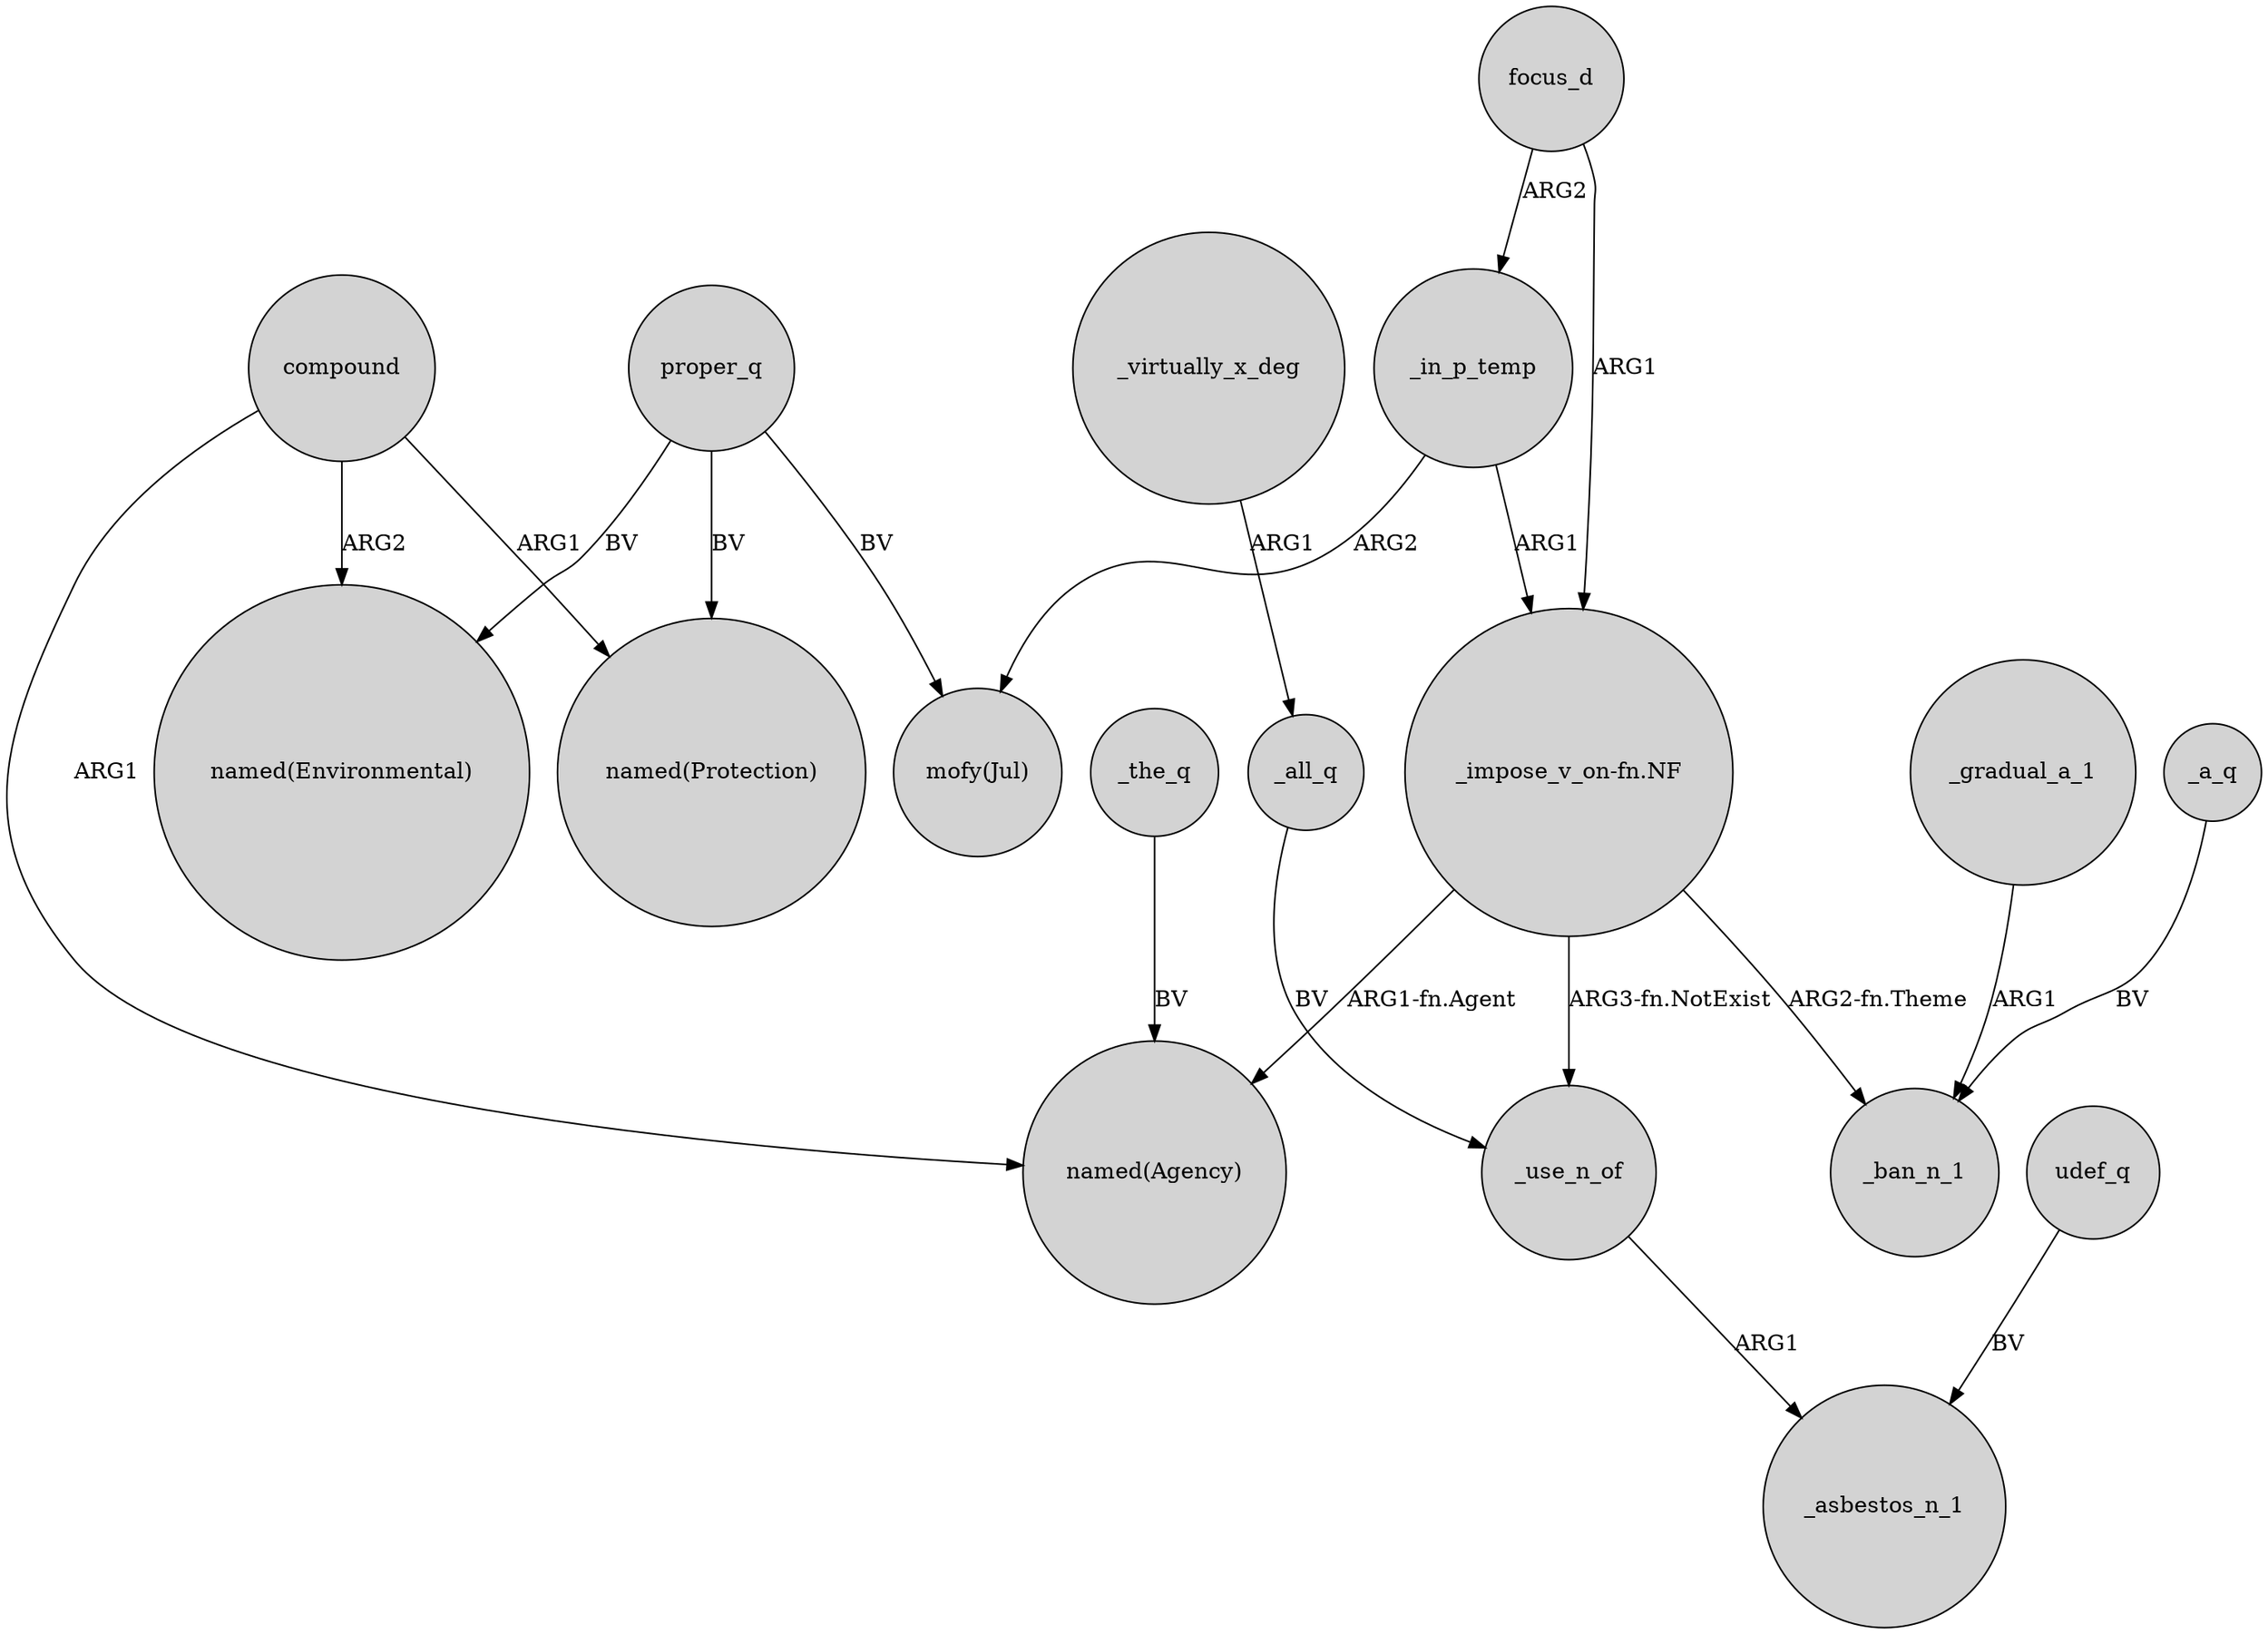 digraph {
	node [shape=circle style=filled]
	"_impose_v_on-fn.NF" -> "named(Agency)" [label="ARG1-fn.Agent"]
	focus_d -> _in_p_temp [label=ARG2]
	proper_q -> "mofy(Jul)" [label=BV]
	proper_q -> "named(Protection)" [label=BV]
	focus_d -> "_impose_v_on-fn.NF" [label=ARG1]
	_a_q -> _ban_n_1 [label=BV]
	compound -> "named(Protection)" [label=ARG1]
	_all_q -> _use_n_of [label=BV]
	_the_q -> "named(Agency)" [label=BV]
	_in_p_temp -> "_impose_v_on-fn.NF" [label=ARG1]
	"_impose_v_on-fn.NF" -> _ban_n_1 [label="ARG2-fn.Theme"]
	_in_p_temp -> "mofy(Jul)" [label=ARG2]
	"_impose_v_on-fn.NF" -> _use_n_of [label="ARG3-fn.NotExist"]
	udef_q -> _asbestos_n_1 [label=BV]
	compound -> "named(Agency)" [label=ARG1]
	proper_q -> "named(Environmental)" [label=BV]
	_gradual_a_1 -> _ban_n_1 [label=ARG1]
	_virtually_x_deg -> _all_q [label=ARG1]
	compound -> "named(Environmental)" [label=ARG2]
	_use_n_of -> _asbestos_n_1 [label=ARG1]
}
